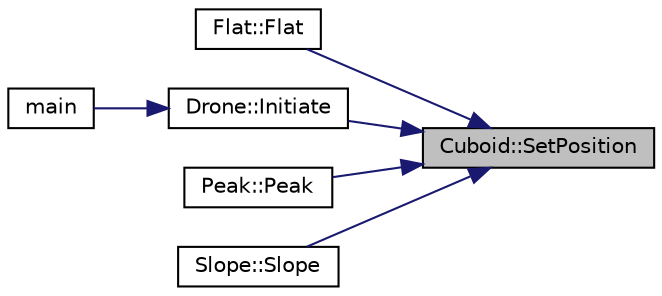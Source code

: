 digraph "Cuboid::SetPosition"
{
 // LATEX_PDF_SIZE
  edge [fontname="Helvetica",fontsize="10",labelfontname="Helvetica",labelfontsize="10"];
  node [fontname="Helvetica",fontsize="10",shape=record];
  rankdir="RL";
  Node1 [label="Cuboid::SetPosition",height=0.2,width=0.4,color="black", fillcolor="grey75", style="filled", fontcolor="black",tooltip="Ustal pozycję i orientację prostopadłościanu (względem układu drona)"];
  Node1 -> Node2 [dir="back",color="midnightblue",fontsize="10",style="solid",fontname="Helvetica"];
  Node2 [label="Flat::Flat",height=0.2,width=0.4,color="black", fillcolor="white", style="filled",URL="$class_flat.html#ab87ce4135217e4b1a4063c62bfe883e1",tooltip="Konstruktor tworzenia nowego plaskowyzu z danymi parametrami."];
  Node1 -> Node3 [dir="back",color="midnightblue",fontsize="10",style="solid",fontname="Helvetica"];
  Node3 [label="Drone::Initiate",height=0.2,width=0.4,color="black", fillcolor="white", style="filled",URL="$class_drone.html#a4f9ab4d6a458e5a65507545e59c401fa",tooltip="Tworzenie drona według brył wzorcowych jego elementów, współrzędnych położenia i kątu obrotu."];
  Node3 -> Node4 [dir="back",color="midnightblue",fontsize="10",style="solid",fontname="Helvetica"];
  Node4 [label="main",height=0.2,width=0.4,color="black", fillcolor="white", style="filled",URL="$app_2main_8cpp.html#ae66f6b31b5ad750f1fe042a706a4e3d4",tooltip=" "];
  Node1 -> Node5 [dir="back",color="midnightblue",fontsize="10",style="solid",fontname="Helvetica"];
  Node5 [label="Peak::Peak",height=0.2,width=0.4,color="black", fillcolor="white", style="filled",URL="$class_peak.html#a594bf4b173e2aee015d72f3c6c95101c",tooltip="Konstruktor tworzenia nowej gory ze szczytem z danymi parametrami."];
  Node1 -> Node6 [dir="back",color="midnightblue",fontsize="10",style="solid",fontname="Helvetica"];
  Node6 [label="Slope::Slope",height=0.2,width=0.4,color="black", fillcolor="white", style="filled",URL="$class_slope.html#a187e6525600f2ce5e832972dd8c717f2",tooltip="Konstruktor tworzenia nowej gory z grania z danymi parametrami."];
}

